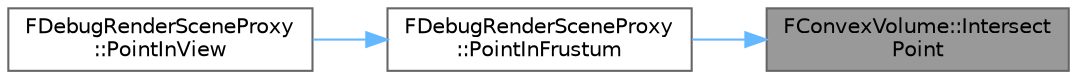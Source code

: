 digraph "FConvexVolume::IntersectPoint"
{
 // INTERACTIVE_SVG=YES
 // LATEX_PDF_SIZE
  bgcolor="transparent";
  edge [fontname=Helvetica,fontsize=10,labelfontname=Helvetica,labelfontsize=10];
  node [fontname=Helvetica,fontsize=10,shape=box,height=0.2,width=0.4];
  rankdir="RL";
  Node1 [id="Node000001",label="FConvexVolume::Intersect\lPoint",height=0.2,width=0.4,color="gray40", fillcolor="grey60", style="filled", fontcolor="black",tooltip="Determines whether the given point lies inside the convex volume."];
  Node1 -> Node2 [id="edge1_Node000001_Node000002",dir="back",color="steelblue1",style="solid",tooltip=" "];
  Node2 [id="Node000002",label="FDebugRenderSceneProxy\l::PointInFrustum",height=0.2,width=0.4,color="grey40", fillcolor="white", style="filled",URL="$d2/dcd/classFDebugRenderSceneProxy.html#a98d957409967f21879ae1f8ae0372a7a",tooltip=" "];
  Node2 -> Node3 [id="edge2_Node000002_Node000003",dir="back",color="steelblue1",style="solid",tooltip=" "];
  Node3 [id="Node000003",label="FDebugRenderSceneProxy\l::PointInView",height=0.2,width=0.4,color="grey40", fillcolor="white", style="filled",URL="$d2/dcd/classFDebugRenderSceneProxy.html#afa97cb4d6eb942931b84ecccf68e1987",tooltip=" "];
}
